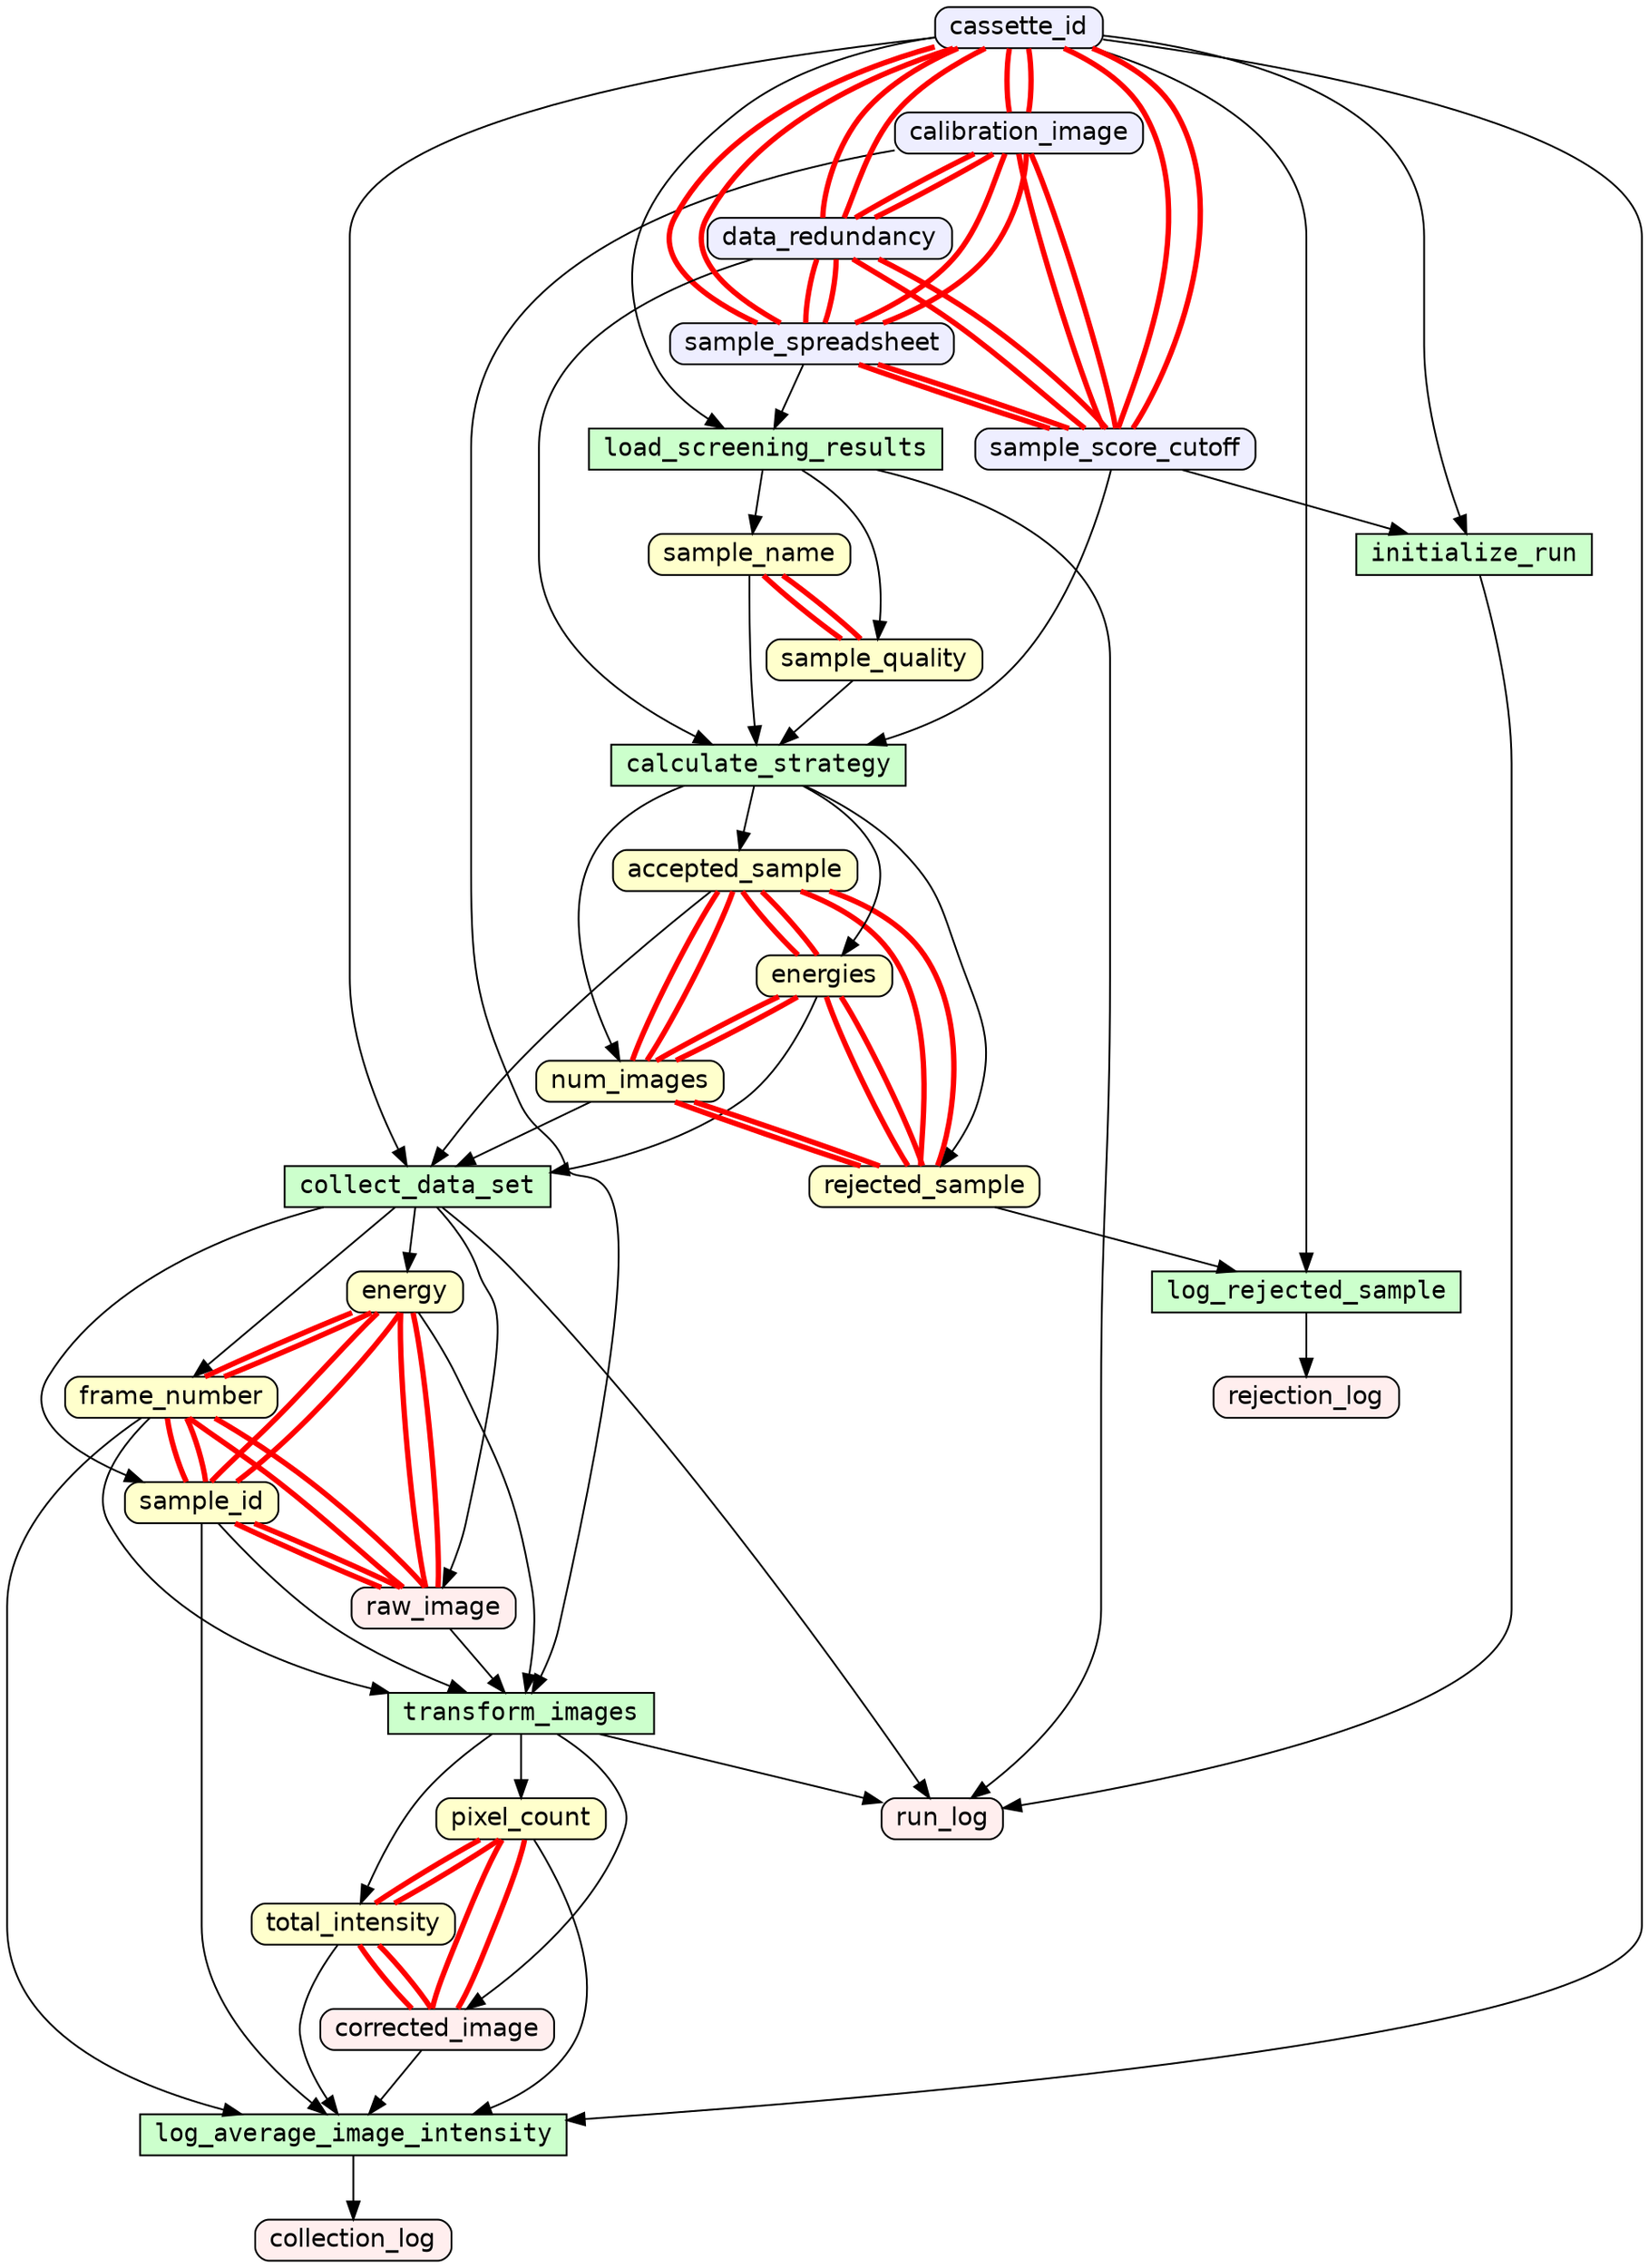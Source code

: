 digraph {
rankdir=TB
node [shape=box,fontname=Helvetica,fontsize=14,height=0,width=0]
edge [fontname=Helvetica,fontsize=12]
"accepted_sample"[style="filled,rounded" fillcolor="#FFFFCC",label="accepted_sample"]
"energies"[style="filled,rounded" fillcolor="#FFFFCC",label="energies"]
"energy"[style="filled,rounded" fillcolor="#FFFFCC",label="energy"]
"frame_number"[style="filled,rounded" fillcolor="#FFFFCC",label="frame_number"]
"num_images"[style="filled,rounded" fillcolor="#FFFFCC",label="num_images"]
"pixel_count"[style="filled,rounded" fillcolor="#FFFFCC",label="pixel_count"]
"rejected_sample"[style="filled,rounded" fillcolor="#FFFFCC",label="rejected_sample"]
"sample_id"[style="filled,rounded" fillcolor="#FFFFCC",label="sample_id"]
"sample_name"[style="filled,rounded" fillcolor="#FFFFCC",label="sample_name"]
"sample_quality"[style="filled,rounded" fillcolor="#FFFFCC",label="sample_quality"]
"total_intensity"[style="filled,rounded" fillcolor="#FFFFCC",label="total_intensity"]
"collection_log"[style="filled,rounded" fillcolor="#FFEEEE",label="collection_log"]
"corrected_image"[style="filled,rounded" fillcolor="#FFEEEE",label="corrected_image"]
"raw_image"[style="filled,rounded" fillcolor="#FFEEEE",label="raw_image"]
"rejection_log"[style="filled,rounded" fillcolor="#FFEEEE",label="rejection_log"]
"run_log"[style="filled,rounded" fillcolor="#FFEEEE",label="run_log"]
"calibration_image"[style="filled,rounded" fillcolor="#EEEEFF",label="calibration_image"]
"cassette_id"[style="filled,rounded" fillcolor="#EEEEFF",label="cassette_id"]
"data_redundancy"[style="filled,rounded" fillcolor="#EEEEFF",label="data_redundancy"]
"sample_score_cutoff"[style="filled,rounded" fillcolor="#EEEEFF",label="sample_score_cutoff"]
"sample_spreadsheet"[style="filled,rounded" fillcolor="#EEEEFF",label="sample_spreadsheet"]
"calculate_strategy"[style="filled" fontname=Courier fillcolor="#CCFFCC",label="calculate_strategy"]
"collect_data_set"[style="filled" fontname=Courier fillcolor="#CCFFCC",label="collect_data_set"]
"initialize_run"[style="filled" fontname=Courier fillcolor="#CCFFCC",label="initialize_run"]
"load_screening_results"[style="filled" fontname=Courier fillcolor="#CCFFCC",label="load_screening_results"]
"log_average_image_intensity"[style="filled" fontname=Courier fillcolor="#CCFFCC",label="log_average_image_intensity"]
"log_rejected_sample"[style="filled" fontname=Courier fillcolor="#CCFFCC",label="log_rejected_sample"]
"transform_images"[style="filled" fontname=Courier fillcolor="#CCFFCC",label="transform_images"]
accepted_sample -> collect_data_set [color="#000000"]
calculate_strategy -> accepted_sample [color="#000000"]
calculate_strategy -> energies [color="#000000"]
calculate_strategy -> num_images [color="#000000"]
calculate_strategy -> rejected_sample [color="#000000"]
calibration_image -> transform_images [color="#000000"]
cassette_id -> collect_data_set [color="#000000"]
cassette_id -> initialize_run [color="#000000"]
cassette_id -> load_screening_results [color="#000000"]
cassette_id -> log_average_image_intensity [color="#000000"]
cassette_id -> log_rejected_sample [color="#000000"]
collect_data_set -> energy [color="#000000"]
collect_data_set -> frame_number [color="#000000"]
collect_data_set -> raw_image [color="#000000"]
collect_data_set -> run_log [color="#000000"]
collect_data_set -> sample_id [color="#000000"]
corrected_image -> log_average_image_intensity [color="#000000"]
data_redundancy -> calculate_strategy [color="#000000"]
energies -> collect_data_set [color="#000000"]
energy -> transform_images [color="#000000"]
frame_number -> log_average_image_intensity [color="#000000"]
frame_number -> transform_images [color="#000000"]
initialize_run -> run_log [color="#000000"]
load_screening_results -> run_log [color="#000000"]
load_screening_results -> sample_name [color="#000000"]
load_screening_results -> sample_quality [color="#000000"]
log_average_image_intensity -> collection_log [color="#000000"]
log_rejected_sample -> rejection_log [color="#000000"]
num_images -> collect_data_set [color="#000000"]
pixel_count -> log_average_image_intensity [color="#000000"]
raw_image -> transform_images [color="#000000"]
rejected_sample -> log_rejected_sample [color="#000000"]
sample_id -> log_average_image_intensity [color="#000000"]
sample_id -> transform_images [color="#000000"]
sample_name -> calculate_strategy [color="#000000"]
sample_quality -> calculate_strategy [color="#000000"]
sample_score_cutoff -> calculate_strategy [color="#000000"]
sample_score_cutoff -> initialize_run [color="#000000"]
sample_spreadsheet -> load_screening_results [color="#000000"]
total_intensity -> log_average_image_intensity [color="#000000"]
transform_images -> corrected_image [color="#000000"]
transform_images -> pixel_count [color="#000000"]
transform_images -> run_log [color="#000000"]
transform_images -> total_intensity [color="#000000"]
accepted_sample -> energies [constraint=true color="#FF0000" dir=none penwidth=3]
accepted_sample -> num_images [constraint=true color="#FF0000" dir=none penwidth=3]
accepted_sample -> rejected_sample [constraint=true color="#FF0000" dir=none penwidth=3]
calibration_image -> cassette_id [constraint=true color="#FF0000" dir=none penwidth=3]
calibration_image -> data_redundancy [constraint=true color="#FF0000" dir=none penwidth=3]
calibration_image -> sample_score_cutoff [constraint=true color="#FF0000" dir=none penwidth=3]
calibration_image -> sample_spreadsheet [constraint=true color="#FF0000" dir=none penwidth=3]
cassette_id -> calibration_image [constraint=true color="#FF0000" dir=none penwidth=3]
cassette_id -> data_redundancy [constraint=true color="#FF0000" dir=none penwidth=3]
cassette_id -> sample_score_cutoff [constraint=true color="#FF0000" dir=none penwidth=3]
cassette_id -> sample_spreadsheet [constraint=true color="#FF0000" dir=none penwidth=3]
corrected_image -> pixel_count [constraint=true color="#FF0000" dir=none penwidth=3]
corrected_image -> total_intensity [constraint=true color="#FF0000" dir=none penwidth=3]
data_redundancy -> calibration_image [constraint=true color="#FF0000" dir=none penwidth=3]
data_redundancy -> cassette_id [constraint=true color="#FF0000" dir=none penwidth=3]
data_redundancy -> sample_score_cutoff [constraint=true color="#FF0000" dir=none penwidth=3]
data_redundancy -> sample_spreadsheet [constraint=true color="#FF0000" dir=none penwidth=3]
energies -> accepted_sample [constraint=true color="#FF0000" dir=none penwidth=3]
energies -> num_images [constraint=true color="#FF0000" dir=none penwidth=3]
energies -> rejected_sample [constraint=true color="#FF0000" dir=none penwidth=3]
energy -> frame_number [constraint=true color="#FF0000" dir=none penwidth=3]
energy -> raw_image [constraint=true color="#FF0000" dir=none penwidth=3]
energy -> sample_id [constraint=true color="#FF0000" dir=none penwidth=3]
frame_number -> energy [constraint=true color="#FF0000" dir=none penwidth=3]
frame_number -> raw_image [constraint=true color="#FF0000" dir=none penwidth=3]
frame_number -> sample_id [constraint=true color="#FF0000" dir=none penwidth=3]
num_images -> accepted_sample [constraint=true color="#FF0000" dir=none penwidth=3]
num_images -> energies [constraint=true color="#FF0000" dir=none penwidth=3]
num_images -> rejected_sample [constraint=true color="#FF0000" dir=none penwidth=3]
pixel_count -> corrected_image [constraint=true color="#FF0000" dir=none penwidth=3]
pixel_count -> total_intensity [constraint=true color="#FF0000" dir=none penwidth=3]
raw_image -> energy [constraint=true color="#FF0000" dir=none penwidth=3]
raw_image -> frame_number [constraint=true color="#FF0000" dir=none penwidth=3]
raw_image -> sample_id [constraint=true color="#FF0000" dir=none penwidth=3]
rejected_sample -> accepted_sample [constraint=true color="#FF0000" dir=none penwidth=3]
rejected_sample -> energies [constraint=true color="#FF0000" dir=none penwidth=3]
rejected_sample -> num_images [constraint=true color="#FF0000" dir=none penwidth=3]
sample_id -> energy [constraint=true color="#FF0000" dir=none penwidth=3]
sample_id -> frame_number [constraint=true color="#FF0000" dir=none penwidth=3]
sample_id -> raw_image [constraint=true color="#FF0000" dir=none penwidth=3]
sample_name -> sample_quality [constraint=true color="#FF0000" dir=none penwidth=3]
sample_quality -> sample_name [constraint=true color="#FF0000" dir=none penwidth=3]
sample_score_cutoff -> calibration_image [constraint=true color="#FF0000" dir=none penwidth=3]
sample_score_cutoff -> cassette_id [constraint=true color="#FF0000" dir=none penwidth=3]
sample_score_cutoff -> data_redundancy [constraint=true color="#FF0000" dir=none penwidth=3]
sample_score_cutoff -> sample_spreadsheet [constraint=true color="#FF0000" dir=none penwidth=3]
sample_spreadsheet -> calibration_image [constraint=true color="#FF0000" dir=none penwidth=3]
sample_spreadsheet -> cassette_id [constraint=true color="#FF0000" dir=none penwidth=3]
sample_spreadsheet -> data_redundancy [constraint=true color="#FF0000" dir=none penwidth=3]
sample_spreadsheet -> sample_score_cutoff [constraint=true color="#FF0000" dir=none penwidth=3]
total_intensity -> corrected_image [constraint=true color="#FF0000" dir=none penwidth=3]
total_intensity -> pixel_count [constraint=true color="#FF0000" dir=none penwidth=3]
}